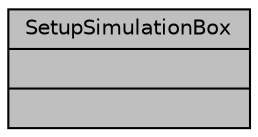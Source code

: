 digraph "SetupSimulationBox"
{
 // LATEX_PDF_SIZE
  edge [fontname="Helvetica",fontsize="10",labelfontname="Helvetica",labelfontsize="10"];
  node [fontname="Helvetica",fontsize="10",shape=record];
  Node1 [label="{SetupSimulationBox\n||}",height=0.2,width=0.4,color="black", fillcolor="grey75", style="filled", fontcolor="black",tooltip="Setup simulation box."];
}
